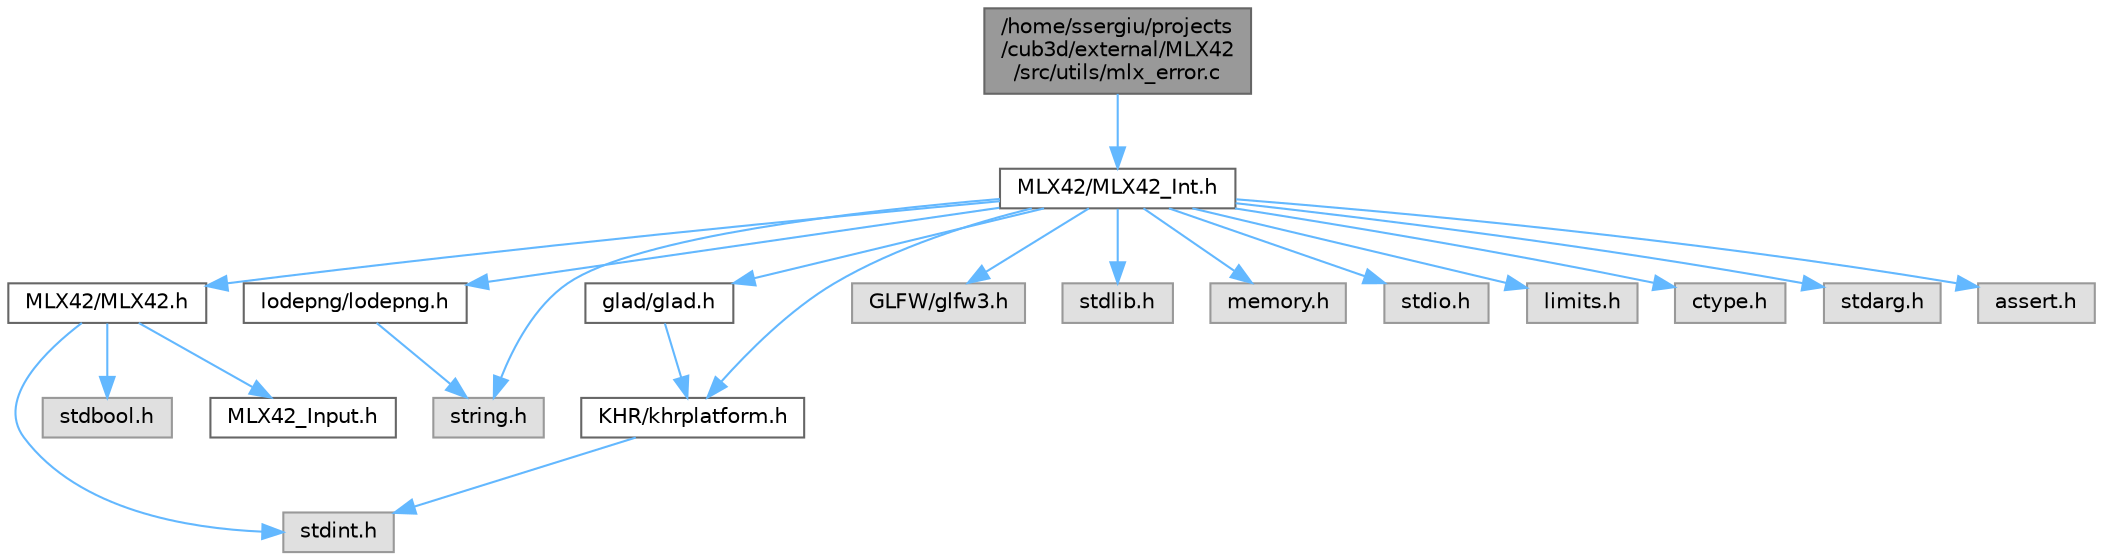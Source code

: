digraph "/home/ssergiu/projects/cub3d/external/MLX42/src/utils/mlx_error.c"
{
 // INTERACTIVE_SVG=YES
 // LATEX_PDF_SIZE
  bgcolor="transparent";
  edge [fontname=Helvetica,fontsize=10,labelfontname=Helvetica,labelfontsize=10];
  node [fontname=Helvetica,fontsize=10,shape=box,height=0.2,width=0.4];
  Node1 [label="/home/ssergiu/projects\l/cub3d/external/MLX42\l/src/utils/mlx_error.c",height=0.2,width=0.4,color="gray40", fillcolor="grey60", style="filled", fontcolor="black",tooltip=" "];
  Node1 -> Node2 [color="steelblue1",style="solid"];
  Node2 [label="MLX42/MLX42_Int.h",height=0.2,width=0.4,color="grey40", fillcolor="white", style="filled",URL="$MLX42__Int_8h.html",tooltip=" "];
  Node2 -> Node3 [color="steelblue1",style="solid"];
  Node3 [label="MLX42/MLX42.h",height=0.2,width=0.4,color="grey40", fillcolor="white", style="filled",URL="$MLX42_8h.html",tooltip=" "];
  Node3 -> Node4 [color="steelblue1",style="solid"];
  Node4 [label="stdint.h",height=0.2,width=0.4,color="grey60", fillcolor="#E0E0E0", style="filled",tooltip=" "];
  Node3 -> Node5 [color="steelblue1",style="solid"];
  Node5 [label="stdbool.h",height=0.2,width=0.4,color="grey60", fillcolor="#E0E0E0", style="filled",tooltip=" "];
  Node3 -> Node6 [color="steelblue1",style="solid"];
  Node6 [label="MLX42_Input.h",height=0.2,width=0.4,color="grey40", fillcolor="white", style="filled",URL="$MLX42__Input_8h.html",tooltip=" "];
  Node2 -> Node7 [color="steelblue1",style="solid"];
  Node7 [label="lodepng/lodepng.h",height=0.2,width=0.4,color="grey40", fillcolor="white", style="filled",URL="$lodepng_8h.html",tooltip=" "];
  Node7 -> Node8 [color="steelblue1",style="solid"];
  Node8 [label="string.h",height=0.2,width=0.4,color="grey60", fillcolor="#E0E0E0", style="filled",tooltip=" "];
  Node2 -> Node9 [color="steelblue1",style="solid"];
  Node9 [label="glad/glad.h",height=0.2,width=0.4,color="grey40", fillcolor="white", style="filled",URL="$glad_8h.html",tooltip=" "];
  Node9 -> Node10 [color="steelblue1",style="solid"];
  Node10 [label="KHR/khrplatform.h",height=0.2,width=0.4,color="grey40", fillcolor="white", style="filled",URL="$khrplatform_8h.html",tooltip=" "];
  Node10 -> Node4 [color="steelblue1",style="solid"];
  Node2 -> Node10 [color="steelblue1",style="solid"];
  Node2 -> Node11 [color="steelblue1",style="solid"];
  Node11 [label="GLFW/glfw3.h",height=0.2,width=0.4,color="grey60", fillcolor="#E0E0E0", style="filled",tooltip=" "];
  Node2 -> Node12 [color="steelblue1",style="solid"];
  Node12 [label="stdlib.h",height=0.2,width=0.4,color="grey60", fillcolor="#E0E0E0", style="filled",tooltip=" "];
  Node2 -> Node13 [color="steelblue1",style="solid"];
  Node13 [label="memory.h",height=0.2,width=0.4,color="grey60", fillcolor="#E0E0E0", style="filled",tooltip=" "];
  Node2 -> Node14 [color="steelblue1",style="solid"];
  Node14 [label="stdio.h",height=0.2,width=0.4,color="grey60", fillcolor="#E0E0E0", style="filled",tooltip=" "];
  Node2 -> Node15 [color="steelblue1",style="solid"];
  Node15 [label="limits.h",height=0.2,width=0.4,color="grey60", fillcolor="#E0E0E0", style="filled",tooltip=" "];
  Node2 -> Node16 [color="steelblue1",style="solid"];
  Node16 [label="ctype.h",height=0.2,width=0.4,color="grey60", fillcolor="#E0E0E0", style="filled",tooltip=" "];
  Node2 -> Node8 [color="steelblue1",style="solid"];
  Node2 -> Node17 [color="steelblue1",style="solid"];
  Node17 [label="stdarg.h",height=0.2,width=0.4,color="grey60", fillcolor="#E0E0E0", style="filled",tooltip=" "];
  Node2 -> Node18 [color="steelblue1",style="solid"];
  Node18 [label="assert.h",height=0.2,width=0.4,color="grey60", fillcolor="#E0E0E0", style="filled",tooltip=" "];
}
